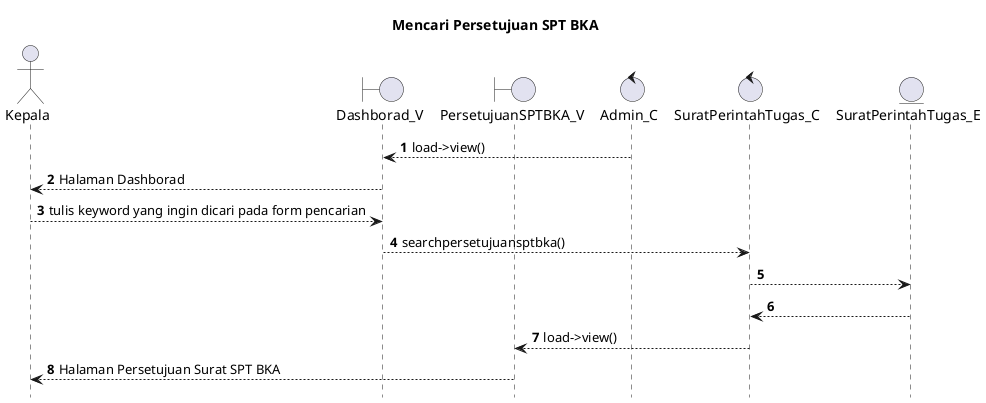 @startuml

autonumber
hide footbox
title Mencari Persetujuan SPT BKA

Actor Kepala
boundary Dashborad_V
boundary PersetujuanSPTBKA_V
control Admin_C
control SuratPerintahTugas_C
Entity SuratPerintahTugas_E

Admin_C --> Dashborad_V: load->view()
Dashborad_V --> Kepala: Halaman Dashborad
Kepala --> Dashborad_V: tulis keyword yang ingin dicari pada form pencarian
Dashborad_V --> SuratPerintahTugas_C: searchpersetujuansptbka()
SuratPerintahTugas_C --> SuratPerintahTugas_E:
    
    SuratPerintahTugas_E --> SuratPerintahTugas_C:
    SuratPerintahTugas_C --> PersetujuanSPTBKA_V: load->view()
    PersetujuanSPTBKA_V --> Kepala: Halaman Persetujuan Surat SPT BKA

@enduml